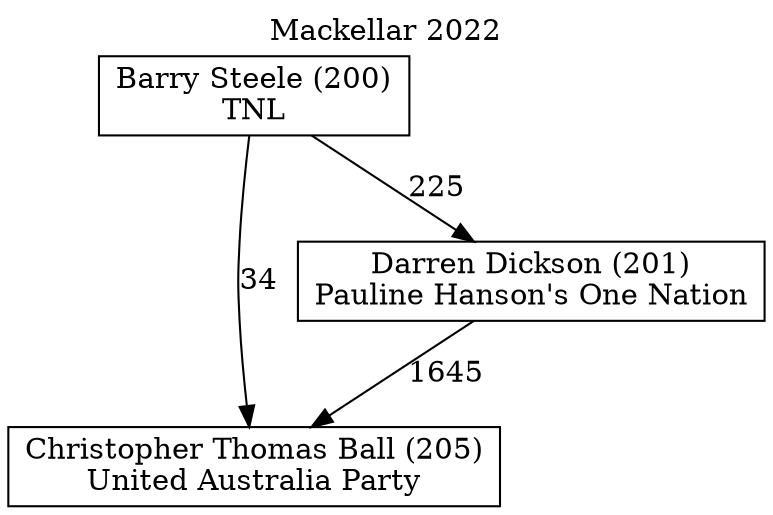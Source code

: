 // House preference flow
digraph "Christopher Thomas Ball (205)_Mackellar_2022" {
	graph [label="Mackellar 2022" labelloc=t mclimit=10]
	node [shape=box]
	"Christopher Thomas Ball (205)" [label="Christopher Thomas Ball (205)
United Australia Party"]
	"Barry Steele (200)" [label="Barry Steele (200)
TNL"]
	"Darren Dickson (201)" [label="Darren Dickson (201)
Pauline Hanson's One Nation"]
	"Darren Dickson (201)" -> "Christopher Thomas Ball (205)" [label=1645]
	"Barry Steele (200)" -> "Darren Dickson (201)" [label=225]
	"Barry Steele (200)" -> "Christopher Thomas Ball (205)" [label=34]
}
